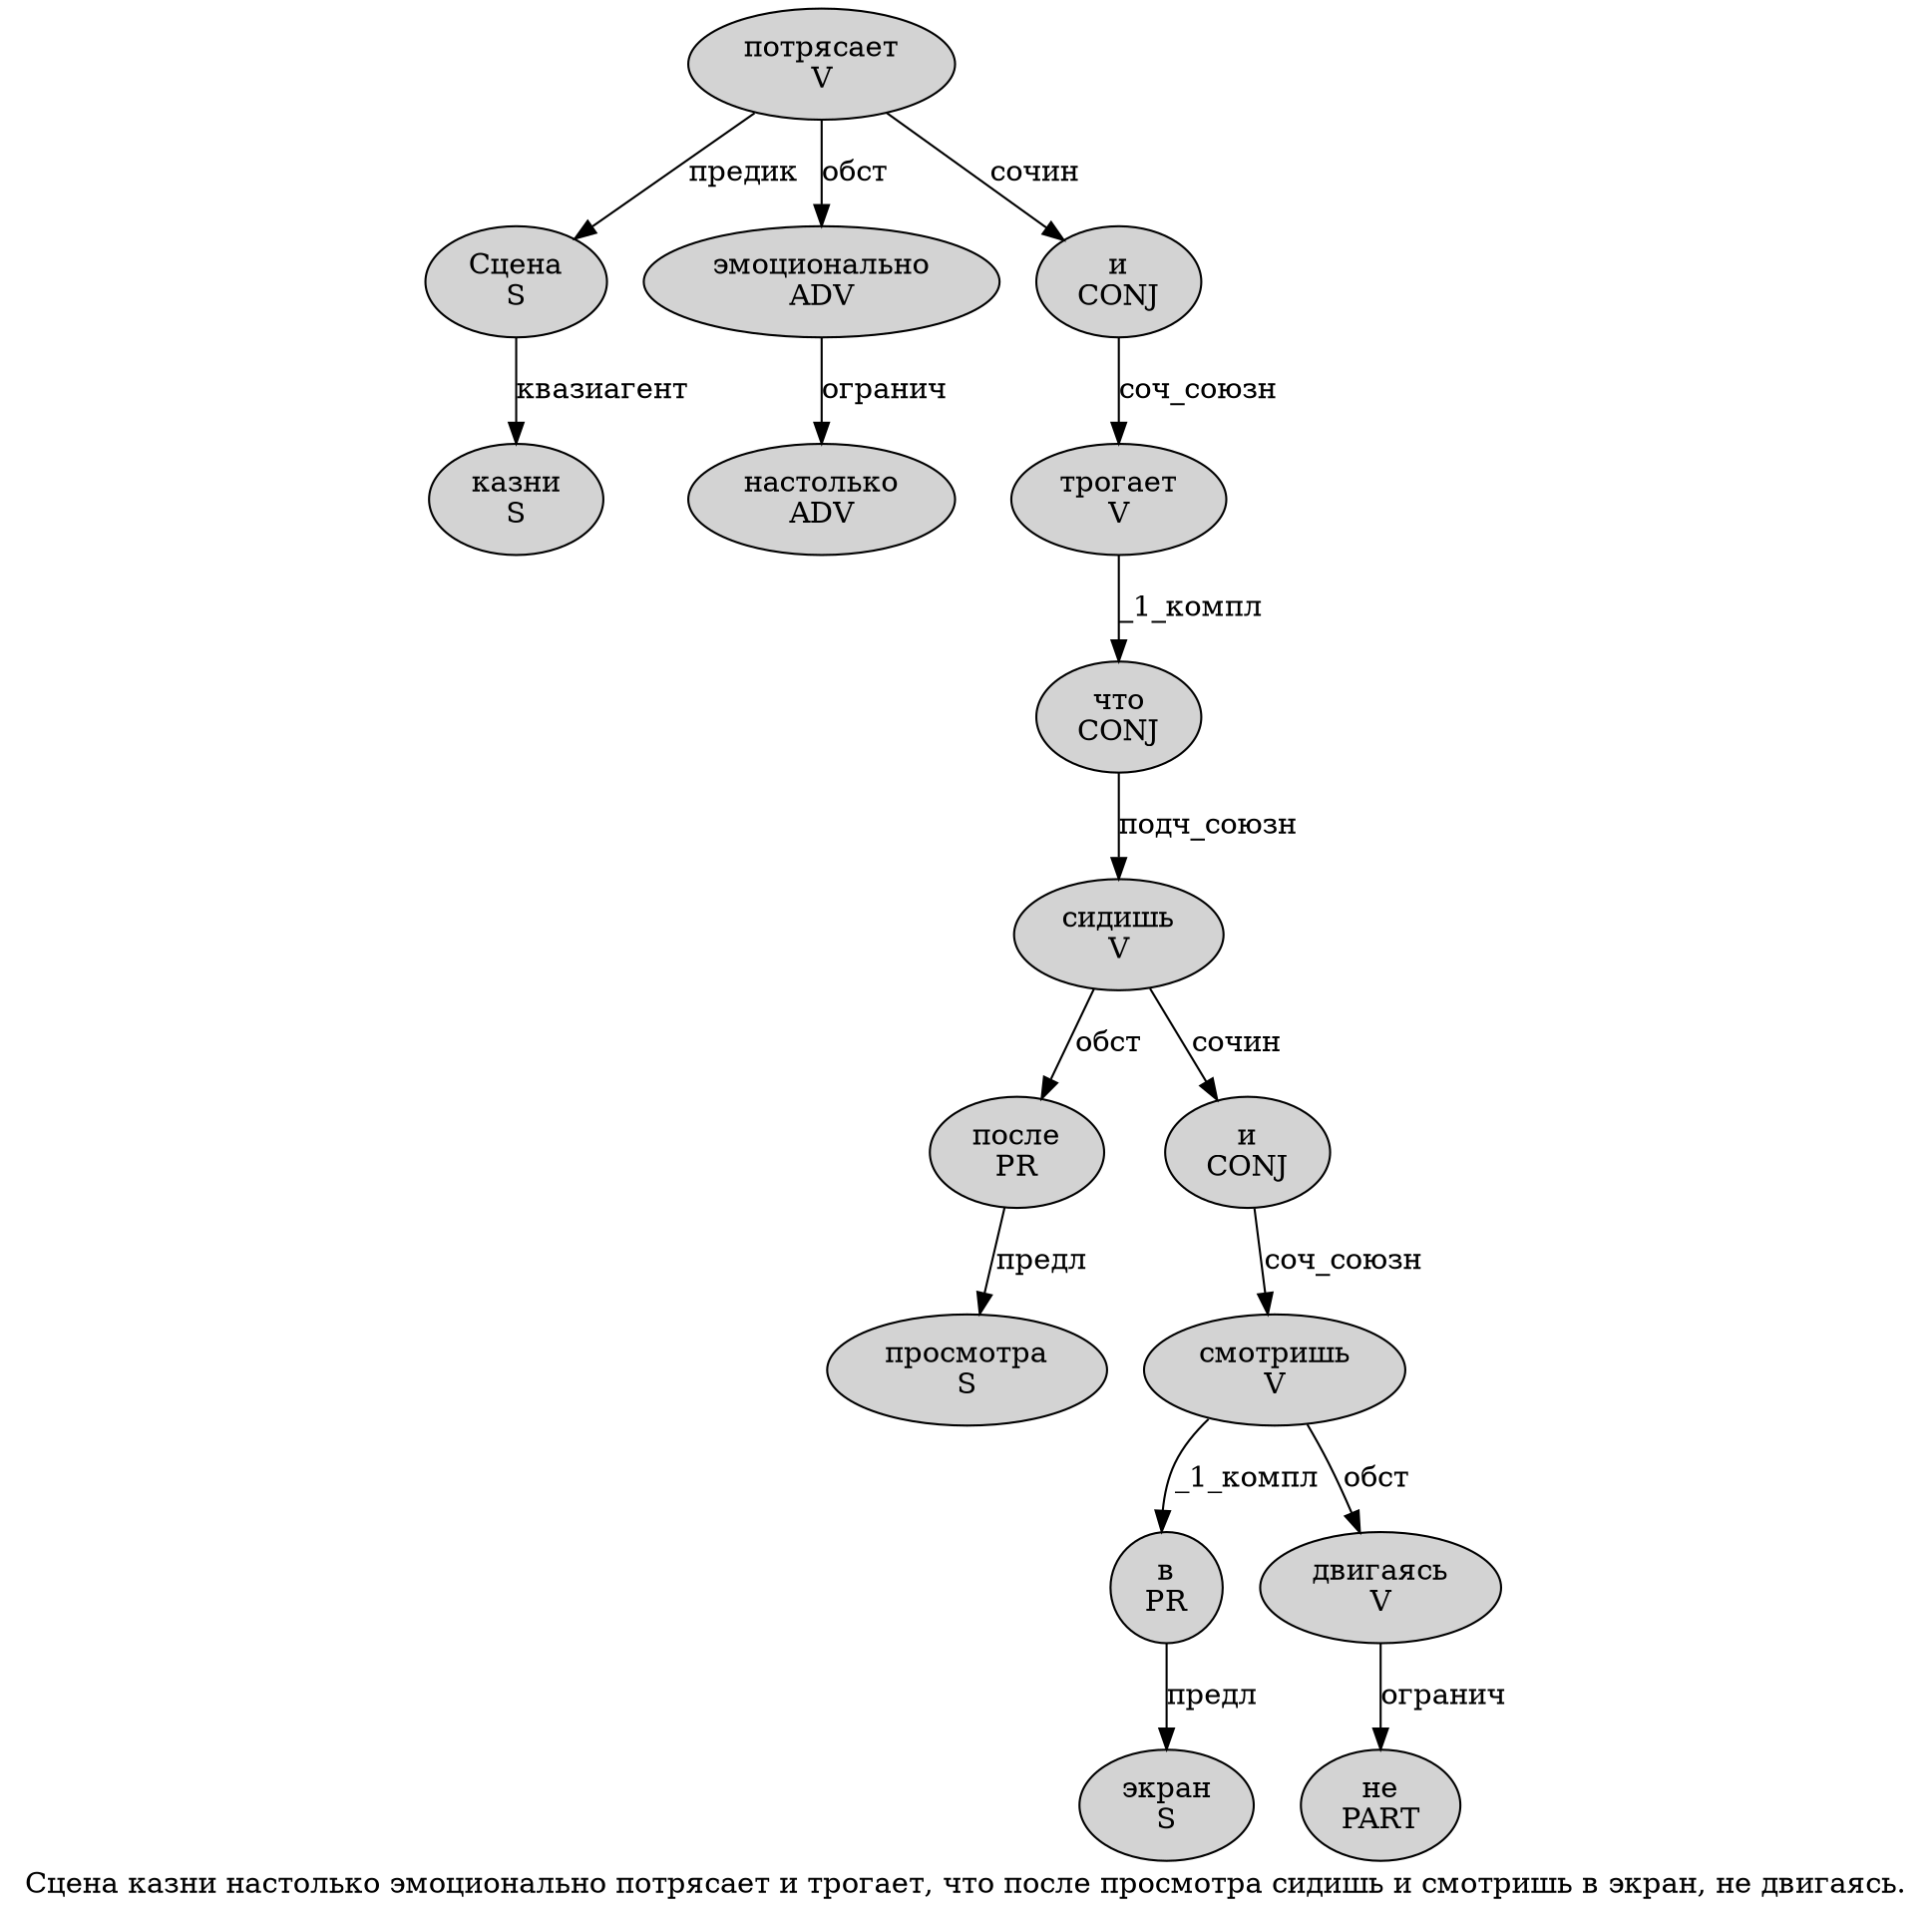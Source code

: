 digraph SENTENCE_1676 {
	graph [label="Сцена казни настолько эмоционально потрясает и трогает, что после просмотра сидишь и смотришь в экран, не двигаясь."]
	node [style=filled]
		0 [label="Сцена
S" color="" fillcolor=lightgray penwidth=1 shape=ellipse]
		1 [label="казни
S" color="" fillcolor=lightgray penwidth=1 shape=ellipse]
		2 [label="настолько
ADV" color="" fillcolor=lightgray penwidth=1 shape=ellipse]
		3 [label="эмоционально
ADV" color="" fillcolor=lightgray penwidth=1 shape=ellipse]
		4 [label="потрясает
V" color="" fillcolor=lightgray penwidth=1 shape=ellipse]
		5 [label="и
CONJ" color="" fillcolor=lightgray penwidth=1 shape=ellipse]
		6 [label="трогает
V" color="" fillcolor=lightgray penwidth=1 shape=ellipse]
		8 [label="что
CONJ" color="" fillcolor=lightgray penwidth=1 shape=ellipse]
		9 [label="после
PR" color="" fillcolor=lightgray penwidth=1 shape=ellipse]
		10 [label="просмотра
S" color="" fillcolor=lightgray penwidth=1 shape=ellipse]
		11 [label="сидишь
V" color="" fillcolor=lightgray penwidth=1 shape=ellipse]
		12 [label="и
CONJ" color="" fillcolor=lightgray penwidth=1 shape=ellipse]
		13 [label="смотришь
V" color="" fillcolor=lightgray penwidth=1 shape=ellipse]
		14 [label="в
PR" color="" fillcolor=lightgray penwidth=1 shape=ellipse]
		15 [label="экран
S" color="" fillcolor=lightgray penwidth=1 shape=ellipse]
		17 [label="не
PART" color="" fillcolor=lightgray penwidth=1 shape=ellipse]
		18 [label="двигаясь
V" color="" fillcolor=lightgray penwidth=1 shape=ellipse]
			12 -> 13 [label="соч_союзн"]
			5 -> 6 [label="соч_союзн"]
			8 -> 11 [label="подч_союзн"]
			9 -> 10 [label="предл"]
			6 -> 8 [label="_1_компл"]
			14 -> 15 [label="предл"]
			3 -> 2 [label="огранич"]
			18 -> 17 [label="огранич"]
			0 -> 1 [label="квазиагент"]
			4 -> 0 [label="предик"]
			4 -> 3 [label="обст"]
			4 -> 5 [label="сочин"]
			11 -> 9 [label="обст"]
			11 -> 12 [label="сочин"]
			13 -> 14 [label="_1_компл"]
			13 -> 18 [label="обст"]
}